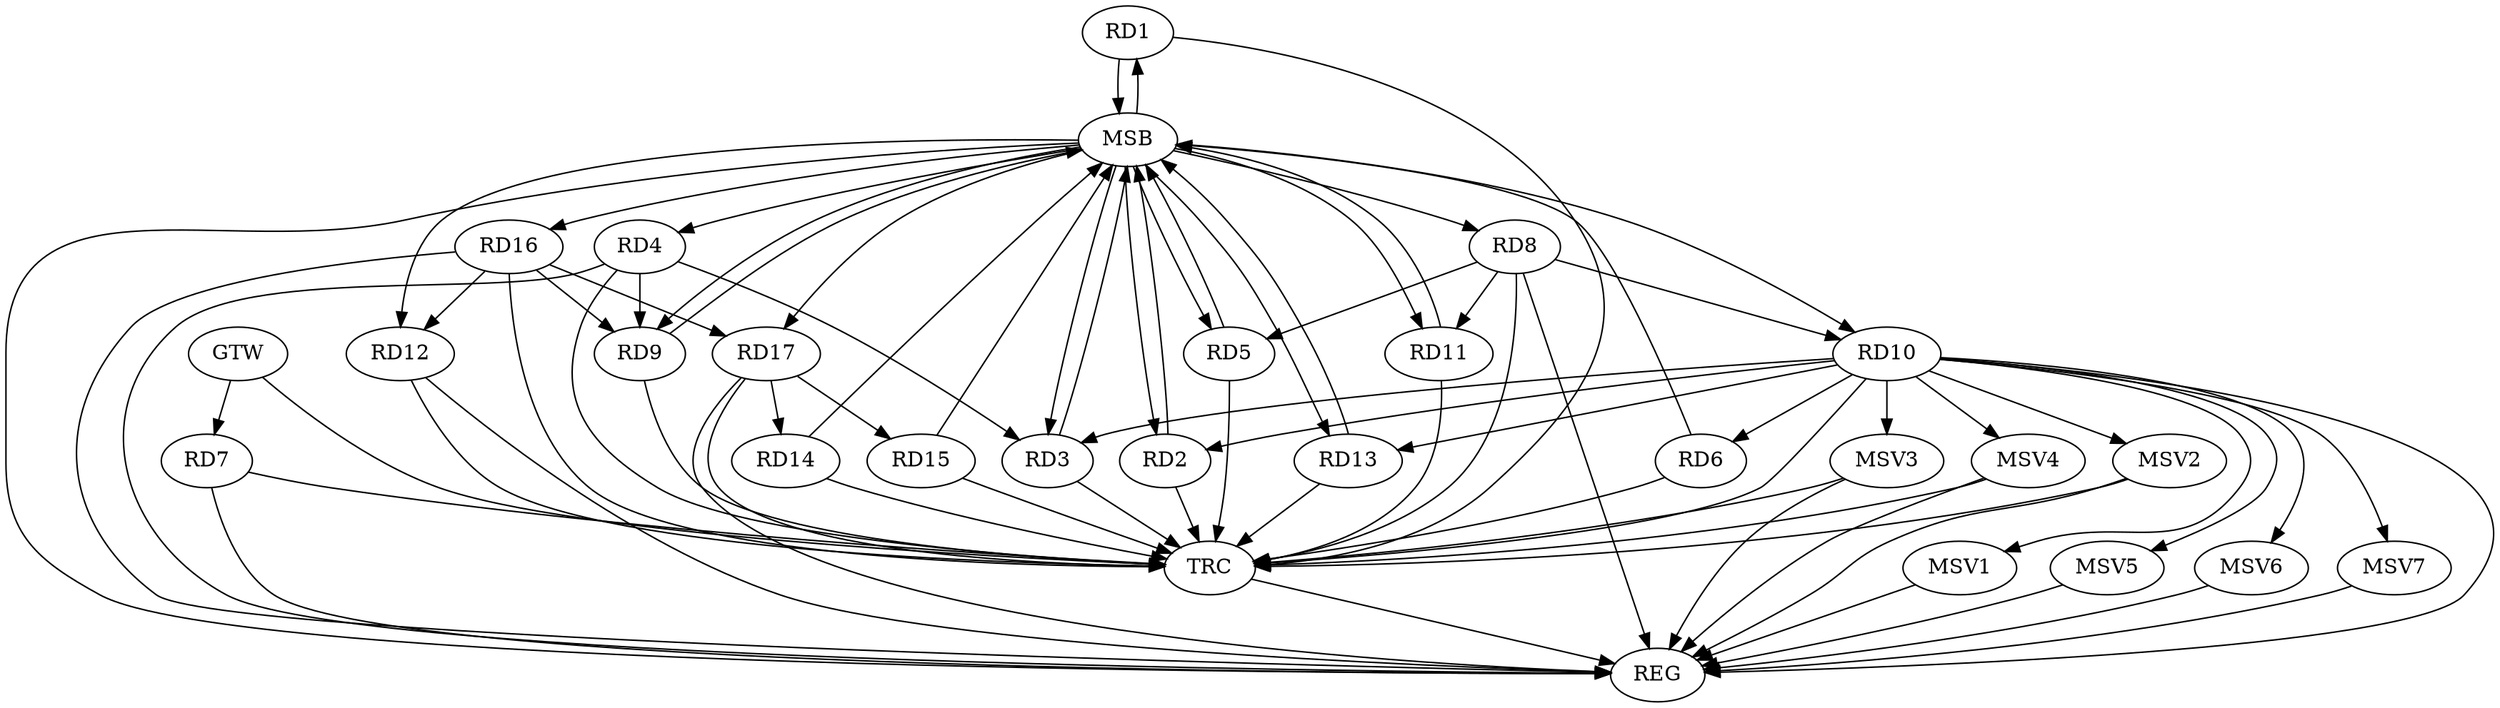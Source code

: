 strict digraph G {
  RD1 [ label="RD1" ];
  RD2 [ label="RD2" ];
  RD3 [ label="RD3" ];
  RD4 [ label="RD4" ];
  RD5 [ label="RD5" ];
  RD6 [ label="RD6" ];
  RD7 [ label="RD7" ];
  RD8 [ label="RD8" ];
  RD9 [ label="RD9" ];
  RD10 [ label="RD10" ];
  RD11 [ label="RD11" ];
  RD12 [ label="RD12" ];
  RD13 [ label="RD13" ];
  RD14 [ label="RD14" ];
  RD15 [ label="RD15" ];
  RD16 [ label="RD16" ];
  RD17 [ label="RD17" ];
  GTW [ label="GTW" ];
  REG [ label="REG" ];
  MSB [ label="MSB" ];
  TRC [ label="TRC" ];
  MSV1 [ label="MSV1" ];
  MSV2 [ label="MSV2" ];
  MSV3 [ label="MSV3" ];
  MSV4 [ label="MSV4" ];
  MSV5 [ label="MSV5" ];
  MSV6 [ label="MSV6" ];
  MSV7 [ label="MSV7" ];
  RD10 -> RD2;
  RD4 -> RD3;
  RD10 -> RD3;
  RD4 -> RD9;
  RD8 -> RD5;
  RD10 -> RD6;
  RD8 -> RD10;
  RD8 -> RD11;
  RD16 -> RD9;
  RD10 -> RD13;
  RD16 -> RD12;
  RD17 -> RD14;
  RD17 -> RD15;
  RD16 -> RD17;
  GTW -> RD7;
  RD4 -> REG;
  RD7 -> REG;
  RD8 -> REG;
  RD10 -> REG;
  RD12 -> REG;
  RD16 -> REG;
  RD17 -> REG;
  RD1 -> MSB;
  MSB -> RD3;
  MSB -> RD12;
  MSB -> REG;
  RD2 -> MSB;
  MSB -> RD16;
  MSB -> RD17;
  RD3 -> MSB;
  MSB -> RD1;
  MSB -> RD11;
  RD5 -> MSB;
  RD6 -> MSB;
  MSB -> RD2;
  MSB -> RD9;
  RD9 -> MSB;
  RD11 -> MSB;
  MSB -> RD4;
  MSB -> RD5;
  MSB -> RD13;
  RD13 -> MSB;
  RD14 -> MSB;
  MSB -> RD8;
  MSB -> RD10;
  RD15 -> MSB;
  RD1 -> TRC;
  RD2 -> TRC;
  RD3 -> TRC;
  RD4 -> TRC;
  RD5 -> TRC;
  RD6 -> TRC;
  RD7 -> TRC;
  RD8 -> TRC;
  RD9 -> TRC;
  RD10 -> TRC;
  RD11 -> TRC;
  RD12 -> TRC;
  RD13 -> TRC;
  RD14 -> TRC;
  RD15 -> TRC;
  RD16 -> TRC;
  RD17 -> TRC;
  GTW -> TRC;
  TRC -> REG;
  RD10 -> MSV1;
  RD10 -> MSV2;
  MSV1 -> REG;
  MSV2 -> REG;
  MSV2 -> TRC;
  RD10 -> MSV3;
  RD10 -> MSV4;
  RD10 -> MSV5;
  MSV3 -> REG;
  MSV3 -> TRC;
  MSV4 -> REG;
  MSV4 -> TRC;
  MSV5 -> REG;
  RD10 -> MSV6;
  MSV6 -> REG;
  RD10 -> MSV7;
  MSV7 -> REG;
}
